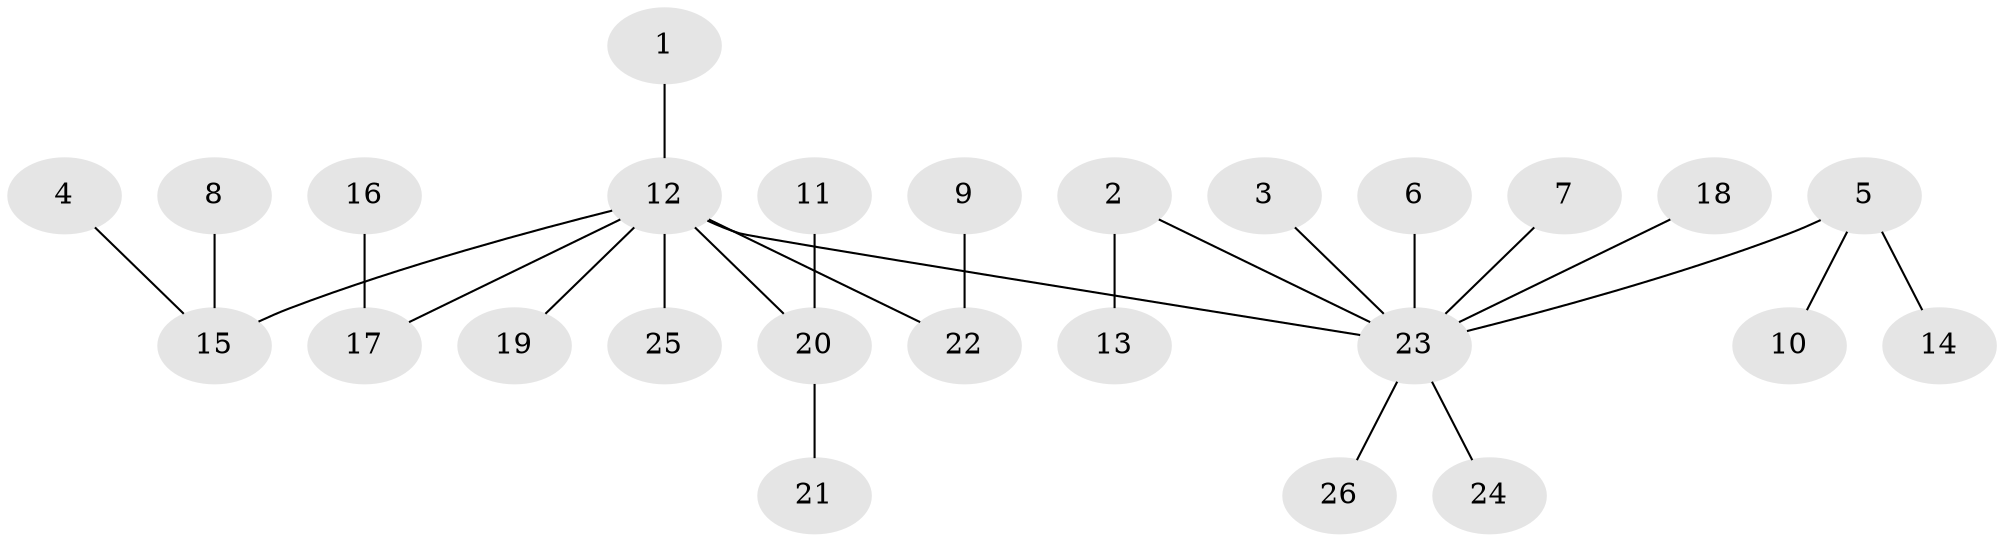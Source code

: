 // original degree distribution, {4: 0.07692307692307693, 8: 0.019230769230769232, 1: 0.5192307692307693, 3: 0.07692307692307693, 2: 0.2692307692307692, 5: 0.019230769230769232, 6: 0.019230769230769232}
// Generated by graph-tools (version 1.1) at 2025/50/03/09/25 03:50:17]
// undirected, 26 vertices, 25 edges
graph export_dot {
graph [start="1"]
  node [color=gray90,style=filled];
  1;
  2;
  3;
  4;
  5;
  6;
  7;
  8;
  9;
  10;
  11;
  12;
  13;
  14;
  15;
  16;
  17;
  18;
  19;
  20;
  21;
  22;
  23;
  24;
  25;
  26;
  1 -- 12 [weight=1.0];
  2 -- 13 [weight=1.0];
  2 -- 23 [weight=1.0];
  3 -- 23 [weight=1.0];
  4 -- 15 [weight=1.0];
  5 -- 10 [weight=1.0];
  5 -- 14 [weight=1.0];
  5 -- 23 [weight=1.0];
  6 -- 23 [weight=1.0];
  7 -- 23 [weight=1.0];
  8 -- 15 [weight=1.0];
  9 -- 22 [weight=1.0];
  11 -- 20 [weight=1.0];
  12 -- 15 [weight=1.0];
  12 -- 17 [weight=1.0];
  12 -- 19 [weight=1.0];
  12 -- 20 [weight=1.0];
  12 -- 22 [weight=1.0];
  12 -- 23 [weight=1.0];
  12 -- 25 [weight=1.0];
  16 -- 17 [weight=1.0];
  18 -- 23 [weight=1.0];
  20 -- 21 [weight=1.0];
  23 -- 24 [weight=1.0];
  23 -- 26 [weight=1.0];
}
